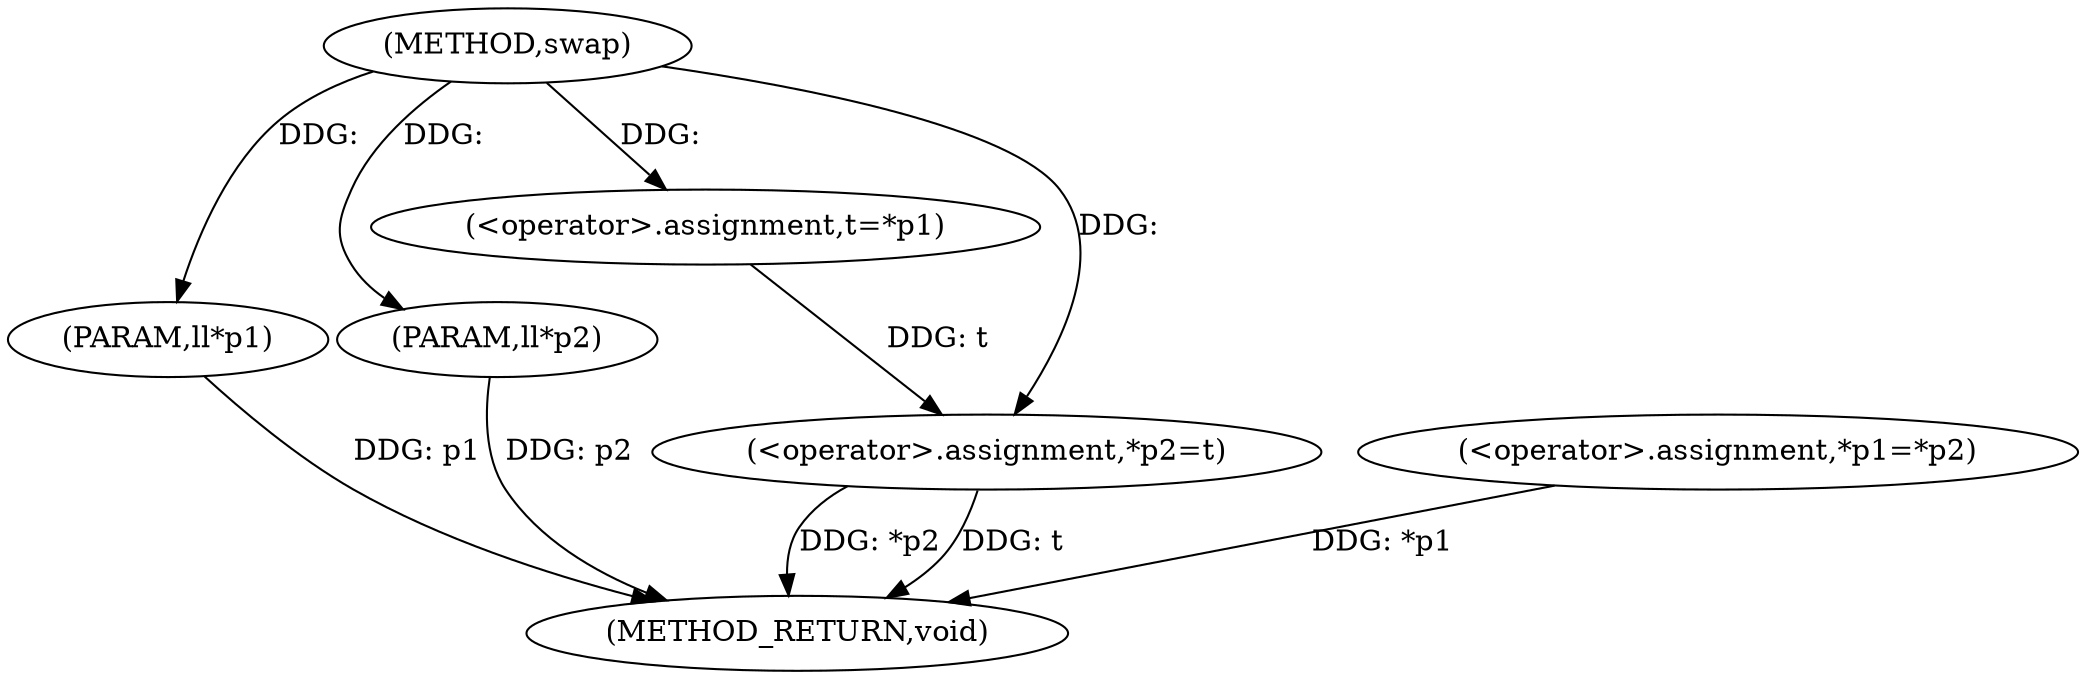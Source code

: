 digraph "swap" {  
"1000350" [label = "(METHOD,swap)" ]
"1000368" [label = "(METHOD_RETURN,void)" ]
"1000351" [label = "(PARAM,ll*p1)" ]
"1000352" [label = "(PARAM,ll*p2)" ]
"1000355" [label = "(<operator>.assignment,t=*p1)" ]
"1000359" [label = "(<operator>.assignment,*p1=*p2)" ]
"1000364" [label = "(<operator>.assignment,*p2=t)" ]
  "1000351" -> "1000368"  [ label = "DDG: p1"] 
  "1000352" -> "1000368"  [ label = "DDG: p2"] 
  "1000359" -> "1000368"  [ label = "DDG: *p1"] 
  "1000364" -> "1000368"  [ label = "DDG: *p2"] 
  "1000364" -> "1000368"  [ label = "DDG: t"] 
  "1000350" -> "1000351"  [ label = "DDG: "] 
  "1000350" -> "1000352"  [ label = "DDG: "] 
  "1000355" -> "1000364"  [ label = "DDG: t"] 
  "1000350" -> "1000364"  [ label = "DDG: "] 
  "1000350" -> "1000355"  [ label = "DDG: "] 
}
